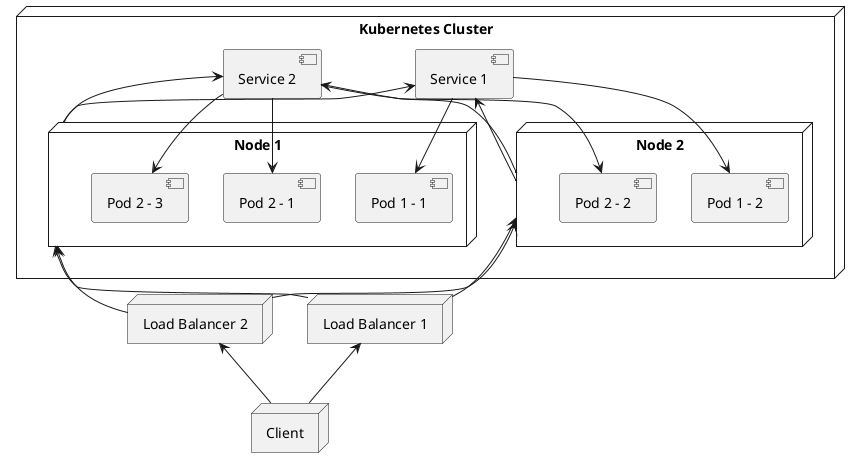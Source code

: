 @startuml

node "Client" as client
node "Load Balancer 1" as lb1
node "Load Balancer 2" as lb2

node "Kubernetes Cluster" {
    component "Service 1" as service1
    component "Service 2" as service2
    node "Node 1" as node1 {
        component "Pod 1 - 1" as pod11
        component "Pod 2 - 1" as pod21
        component "Pod 2 - 3" as pod23
    }
    node "Node 2" as node2 {
        component "Pod 1 - 2" as pod12
        component "Pod 2 - 2" as pod22
    }
}

client -up-> lb1
client -up-> lb2
lb1 -up-> node1
lb1 -up-> node2
lb2 -up-> node1
lb2 -up-> node2
node1 --> service1
node1 --> service2
node2 --> service1
node2 --> service2
service1 --> pod11
service1 --> pod12
service2 --> pod21
service2 --> pod22
service2 --> pod23

@enduml
